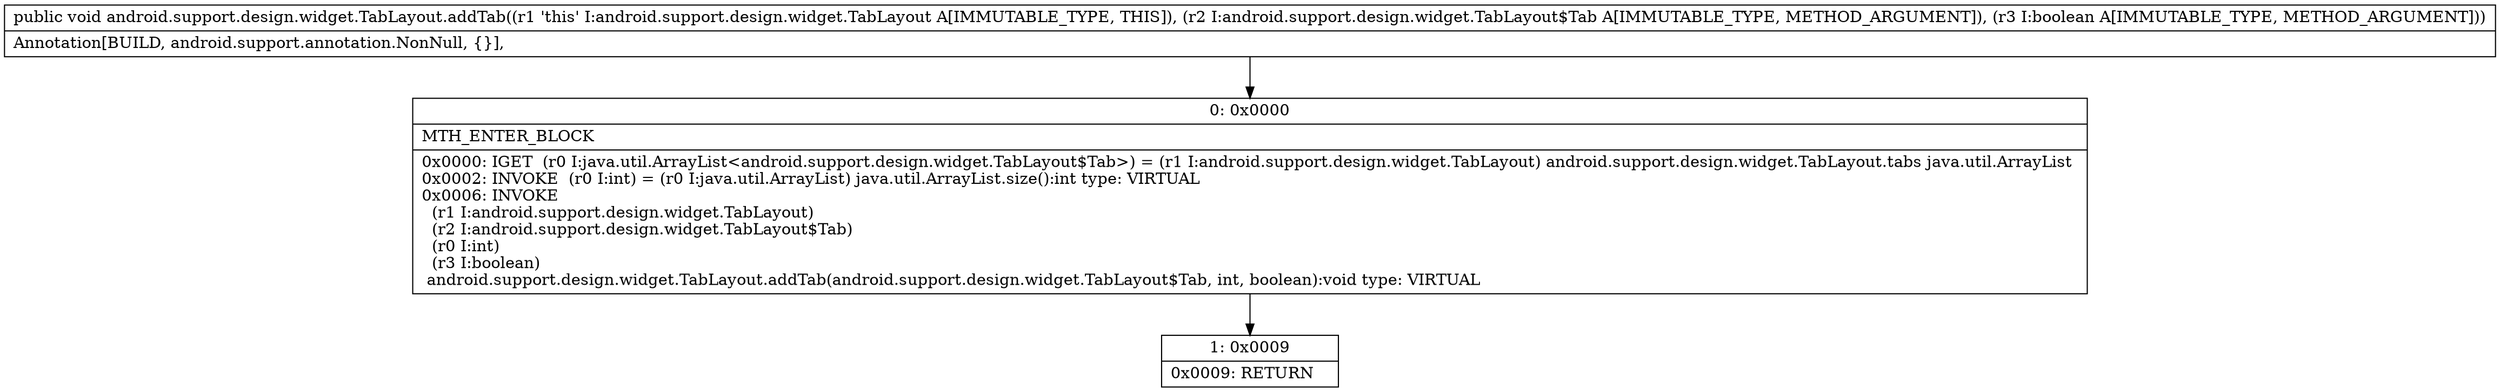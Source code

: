 digraph "CFG forandroid.support.design.widget.TabLayout.addTab(Landroid\/support\/design\/widget\/TabLayout$Tab;Z)V" {
Node_0 [shape=record,label="{0\:\ 0x0000|MTH_ENTER_BLOCK\l|0x0000: IGET  (r0 I:java.util.ArrayList\<android.support.design.widget.TabLayout$Tab\>) = (r1 I:android.support.design.widget.TabLayout) android.support.design.widget.TabLayout.tabs java.util.ArrayList \l0x0002: INVOKE  (r0 I:int) = (r0 I:java.util.ArrayList) java.util.ArrayList.size():int type: VIRTUAL \l0x0006: INVOKE  \l  (r1 I:android.support.design.widget.TabLayout)\l  (r2 I:android.support.design.widget.TabLayout$Tab)\l  (r0 I:int)\l  (r3 I:boolean)\l android.support.design.widget.TabLayout.addTab(android.support.design.widget.TabLayout$Tab, int, boolean):void type: VIRTUAL \l}"];
Node_1 [shape=record,label="{1\:\ 0x0009|0x0009: RETURN   \l}"];
MethodNode[shape=record,label="{public void android.support.design.widget.TabLayout.addTab((r1 'this' I:android.support.design.widget.TabLayout A[IMMUTABLE_TYPE, THIS]), (r2 I:android.support.design.widget.TabLayout$Tab A[IMMUTABLE_TYPE, METHOD_ARGUMENT]), (r3 I:boolean A[IMMUTABLE_TYPE, METHOD_ARGUMENT]))  | Annotation[BUILD, android.support.annotation.NonNull, \{\}], \l}"];
MethodNode -> Node_0;
Node_0 -> Node_1;
}

